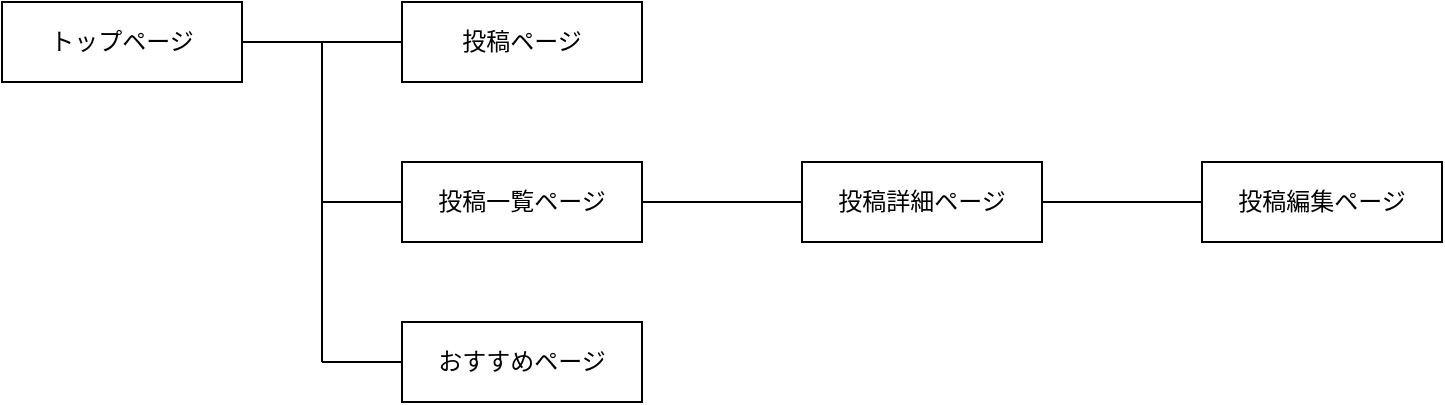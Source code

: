 <mxfile>
    <diagram id="re7ciqjceS2TIxB3MjiY" name="ページ1">
        <mxGraphModel dx="728" dy="572" grid="1" gridSize="10" guides="1" tooltips="1" connect="1" arrows="1" fold="1" page="1" pageScale="1" pageWidth="827" pageHeight="1169" math="0" shadow="0">
            <root>
                <mxCell id="0"/>
                <mxCell id="1" parent="0"/>
                <mxCell id="12" style="edgeStyle=none;html=1;endArrow=none;endFill=0;entryX=0;entryY=0.5;entryDx=0;entryDy=0;" edge="1" parent="1" source="2" target="7">
                    <mxGeometry relative="1" as="geometry">
                        <mxPoint x="200" y="100" as="targetPoint"/>
                    </mxGeometry>
                </mxCell>
                <mxCell id="2" value="トップページ" style="whiteSpace=wrap;html=1;align=center;" vertex="1" parent="1">
                    <mxGeometry x="40" y="80" width="120" height="40" as="geometry"/>
                </mxCell>
                <mxCell id="16" style="edgeStyle=none;html=1;endArrow=none;endFill=0;" edge="1" parent="1" source="3">
                    <mxGeometry relative="1" as="geometry">
                        <mxPoint x="200" y="260" as="targetPoint"/>
                    </mxGeometry>
                </mxCell>
                <mxCell id="3" value="おすすめページ" style="whiteSpace=wrap;html=1;align=center;" vertex="1" parent="1">
                    <mxGeometry x="240" y="240" width="120" height="40" as="geometry"/>
                </mxCell>
                <mxCell id="4" value="投稿編集ページ" style="whiteSpace=wrap;html=1;align=center;" vertex="1" parent="1">
                    <mxGeometry x="640" y="160" width="120" height="40" as="geometry"/>
                </mxCell>
                <mxCell id="18" style="edgeStyle=none;html=1;entryX=0;entryY=0.5;entryDx=0;entryDy=0;endArrow=none;endFill=0;" edge="1" parent="1" source="5" target="4">
                    <mxGeometry relative="1" as="geometry"/>
                </mxCell>
                <mxCell id="5" value="投稿詳細ページ" style="whiteSpace=wrap;html=1;align=center;" vertex="1" parent="1">
                    <mxGeometry x="440" y="160" width="120" height="40" as="geometry"/>
                </mxCell>
                <mxCell id="15" style="edgeStyle=none;html=1;exitX=0;exitY=0.5;exitDx=0;exitDy=0;endArrow=none;endFill=0;" edge="1" parent="1" source="6">
                    <mxGeometry relative="1" as="geometry">
                        <mxPoint x="200" y="180" as="targetPoint"/>
                    </mxGeometry>
                </mxCell>
                <mxCell id="17" style="edgeStyle=none;html=1;entryX=0;entryY=0.5;entryDx=0;entryDy=0;endArrow=none;endFill=0;" edge="1" parent="1" source="6" target="5">
                    <mxGeometry relative="1" as="geometry"/>
                </mxCell>
                <mxCell id="6" value="投稿一覧ページ" style="whiteSpace=wrap;html=1;align=center;" vertex="1" parent="1">
                    <mxGeometry x="240" y="160" width="120" height="40" as="geometry"/>
                </mxCell>
                <mxCell id="7" value="投稿ページ" style="whiteSpace=wrap;html=1;align=center;" vertex="1" parent="1">
                    <mxGeometry x="240" y="80" width="120" height="40" as="geometry"/>
                </mxCell>
                <mxCell id="13" value="" style="endArrow=none;html=1;rounded=0;" edge="1" parent="1">
                    <mxGeometry relative="1" as="geometry">
                        <mxPoint x="200" y="100" as="sourcePoint"/>
                        <mxPoint x="200" y="260" as="targetPoint"/>
                    </mxGeometry>
                </mxCell>
            </root>
        </mxGraphModel>
    </diagram>
</mxfile>
